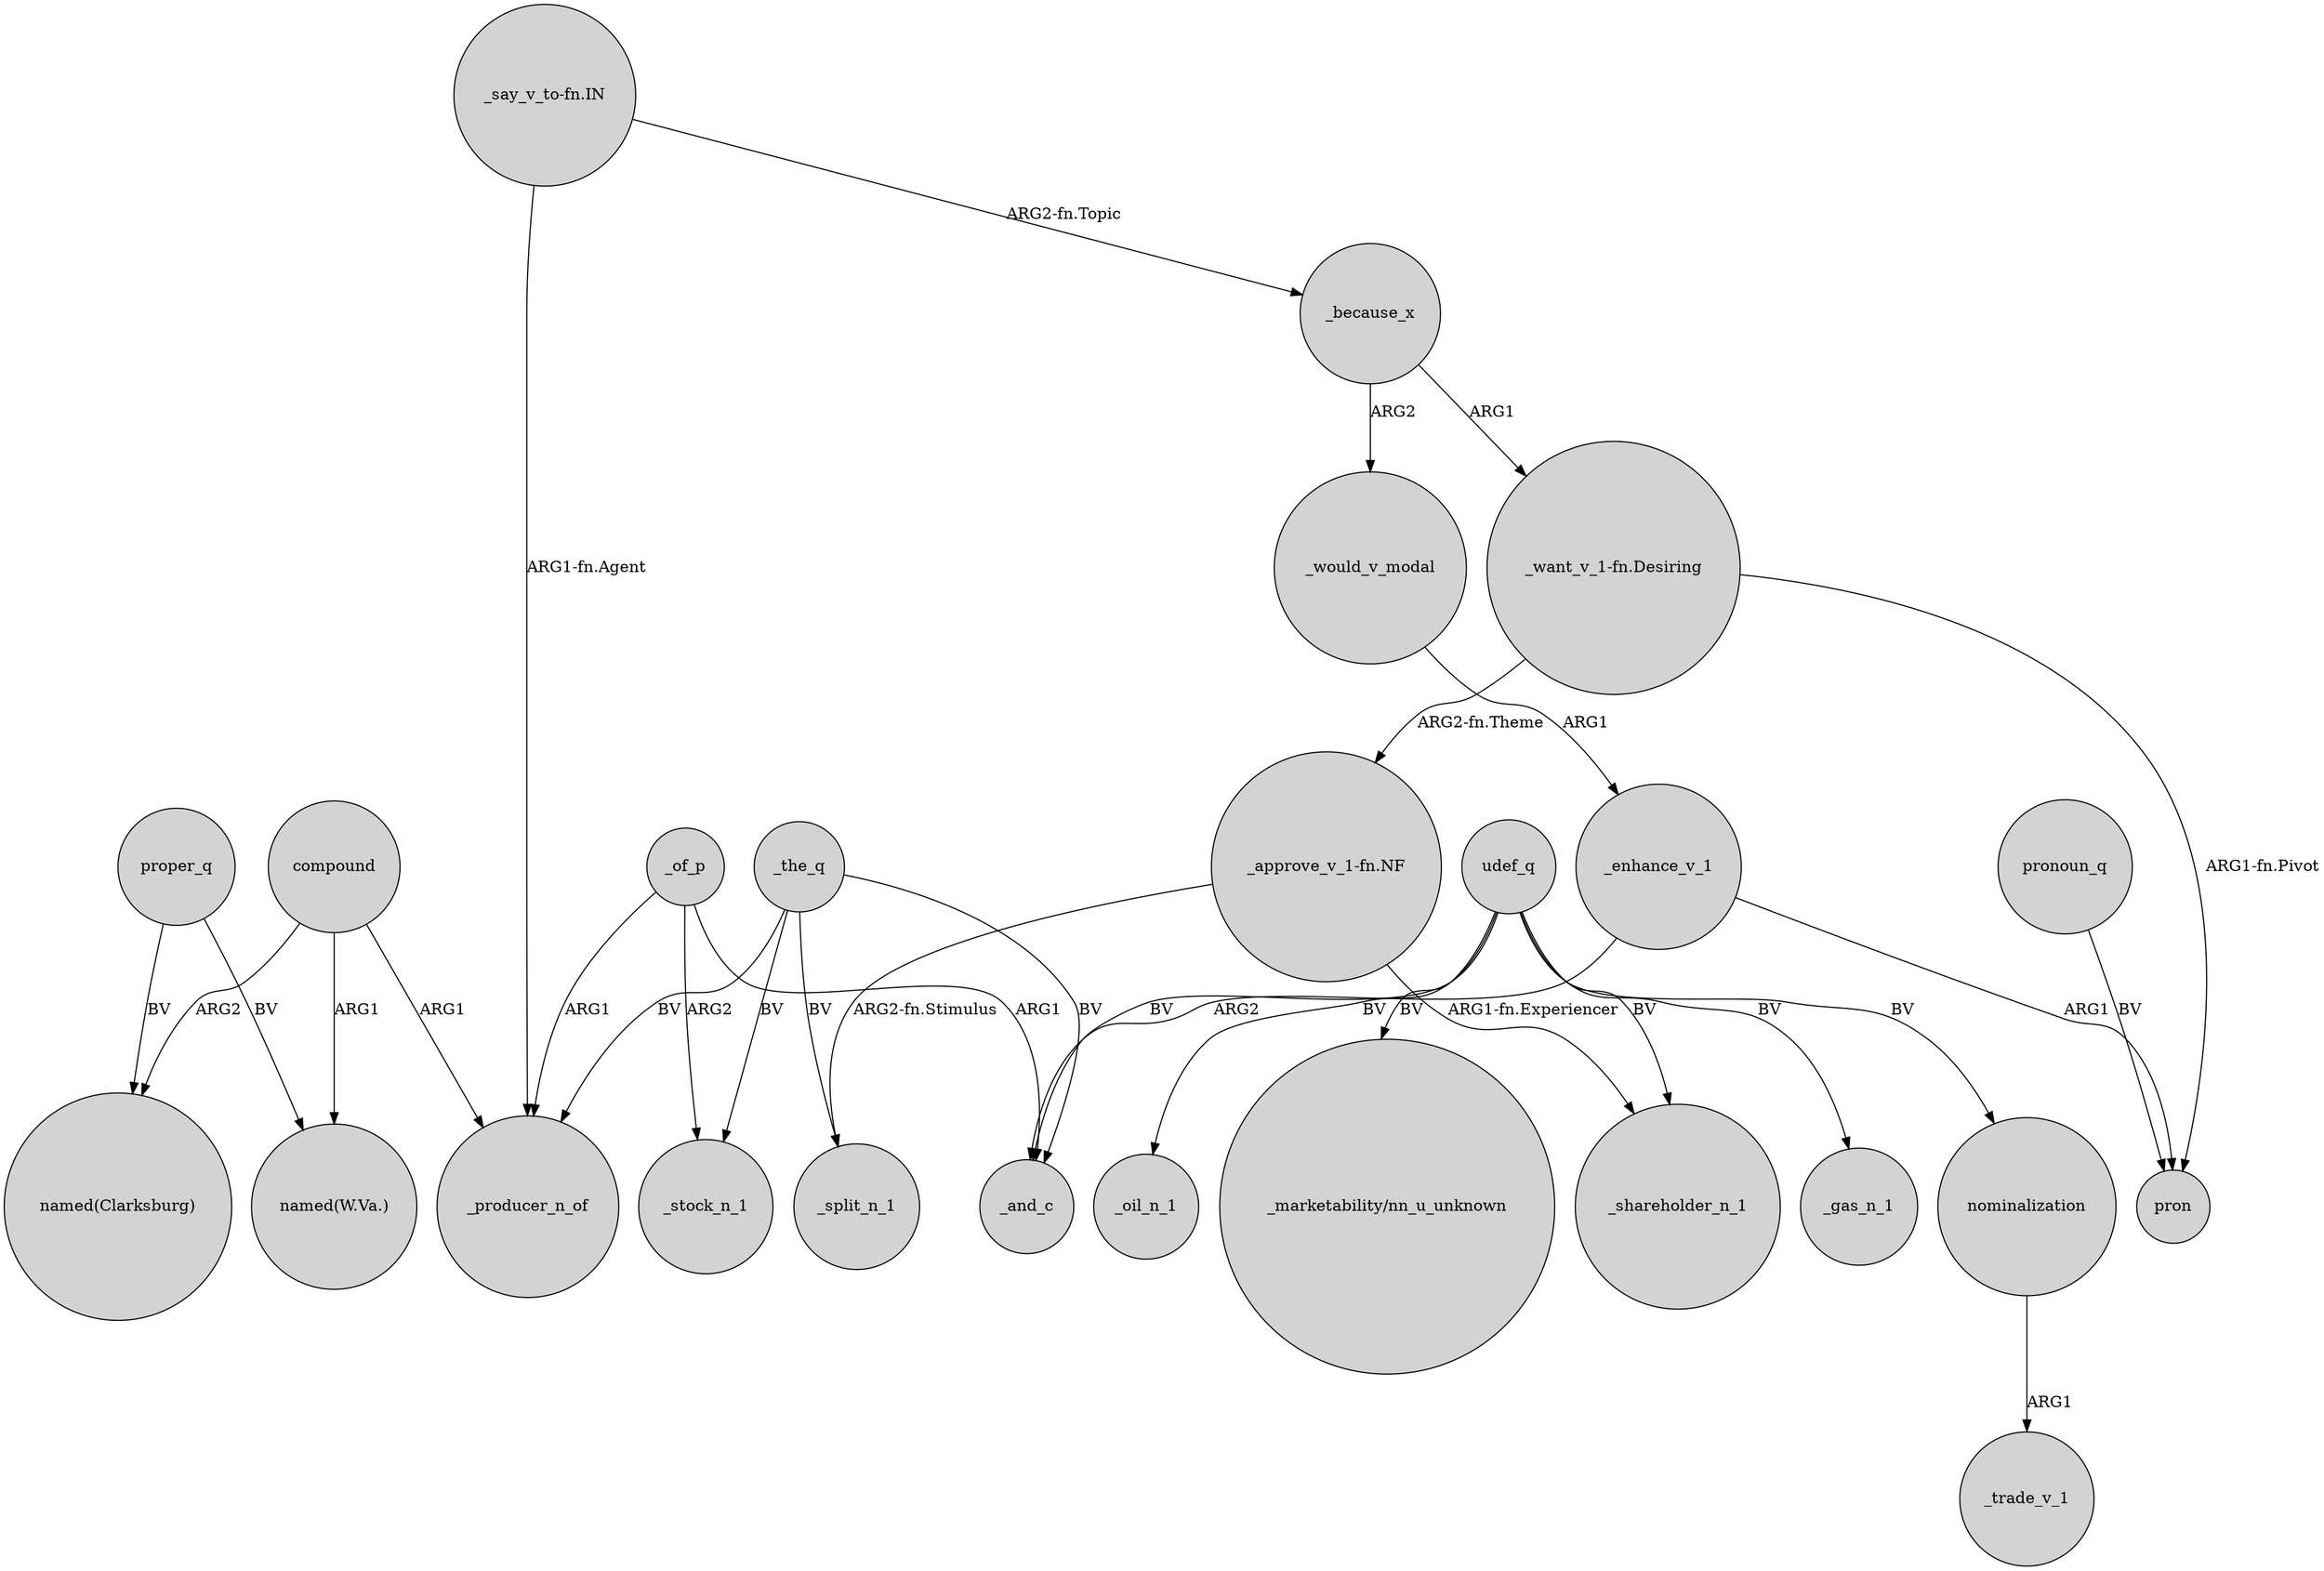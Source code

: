 digraph {
	node [shape=circle style=filled]
	_the_q -> _producer_n_of [label=BV]
	"_approve_v_1-fn.NF" -> _shareholder_n_1 [label="ARG1-fn.Experiencer"]
	_the_q -> _and_c [label=BV]
	compound -> _producer_n_of [label=ARG1]
	compound -> "named(W.Va.)" [label=ARG1]
	_the_q -> _stock_n_1 [label=BV]
	"_want_v_1-fn.Desiring" -> pron [label="ARG1-fn.Pivot"]
	proper_q -> "named(W.Va.)" [label=BV]
	"_approve_v_1-fn.NF" -> _split_n_1 [label="ARG2-fn.Stimulus"]
	_because_x -> "_want_v_1-fn.Desiring" [label=ARG1]
	nominalization -> _trade_v_1 [label=ARG1]
	udef_q -> _shareholder_n_1 [label=BV]
	_enhance_v_1 -> pron [label=ARG1]
	_enhance_v_1 -> _and_c [label=ARG2]
	_of_p -> _producer_n_of [label=ARG1]
	"_say_v_to-fn.IN" -> _because_x [label="ARG2-fn.Topic"]
	udef_q -> "_marketability/nn_u_unknown" [label=BV]
	_because_x -> _would_v_modal [label=ARG2]
	pronoun_q -> pron [label=BV]
	_the_q -> _split_n_1 [label=BV]
	compound -> "named(Clarksburg)" [label=ARG2]
	proper_q -> "named(Clarksburg)" [label=BV]
	udef_q -> _gas_n_1 [label=BV]
	"_want_v_1-fn.Desiring" -> "_approve_v_1-fn.NF" [label="ARG2-fn.Theme"]
	_of_p -> _and_c [label=ARG1]
	udef_q -> nominalization [label=BV]
	"_say_v_to-fn.IN" -> _producer_n_of [label="ARG1-fn.Agent"]
	udef_q -> _oil_n_1 [label=BV]
	_of_p -> _stock_n_1 [label=ARG2]
	_would_v_modal -> _enhance_v_1 [label=ARG1]
	udef_q -> _and_c [label=BV]
}

